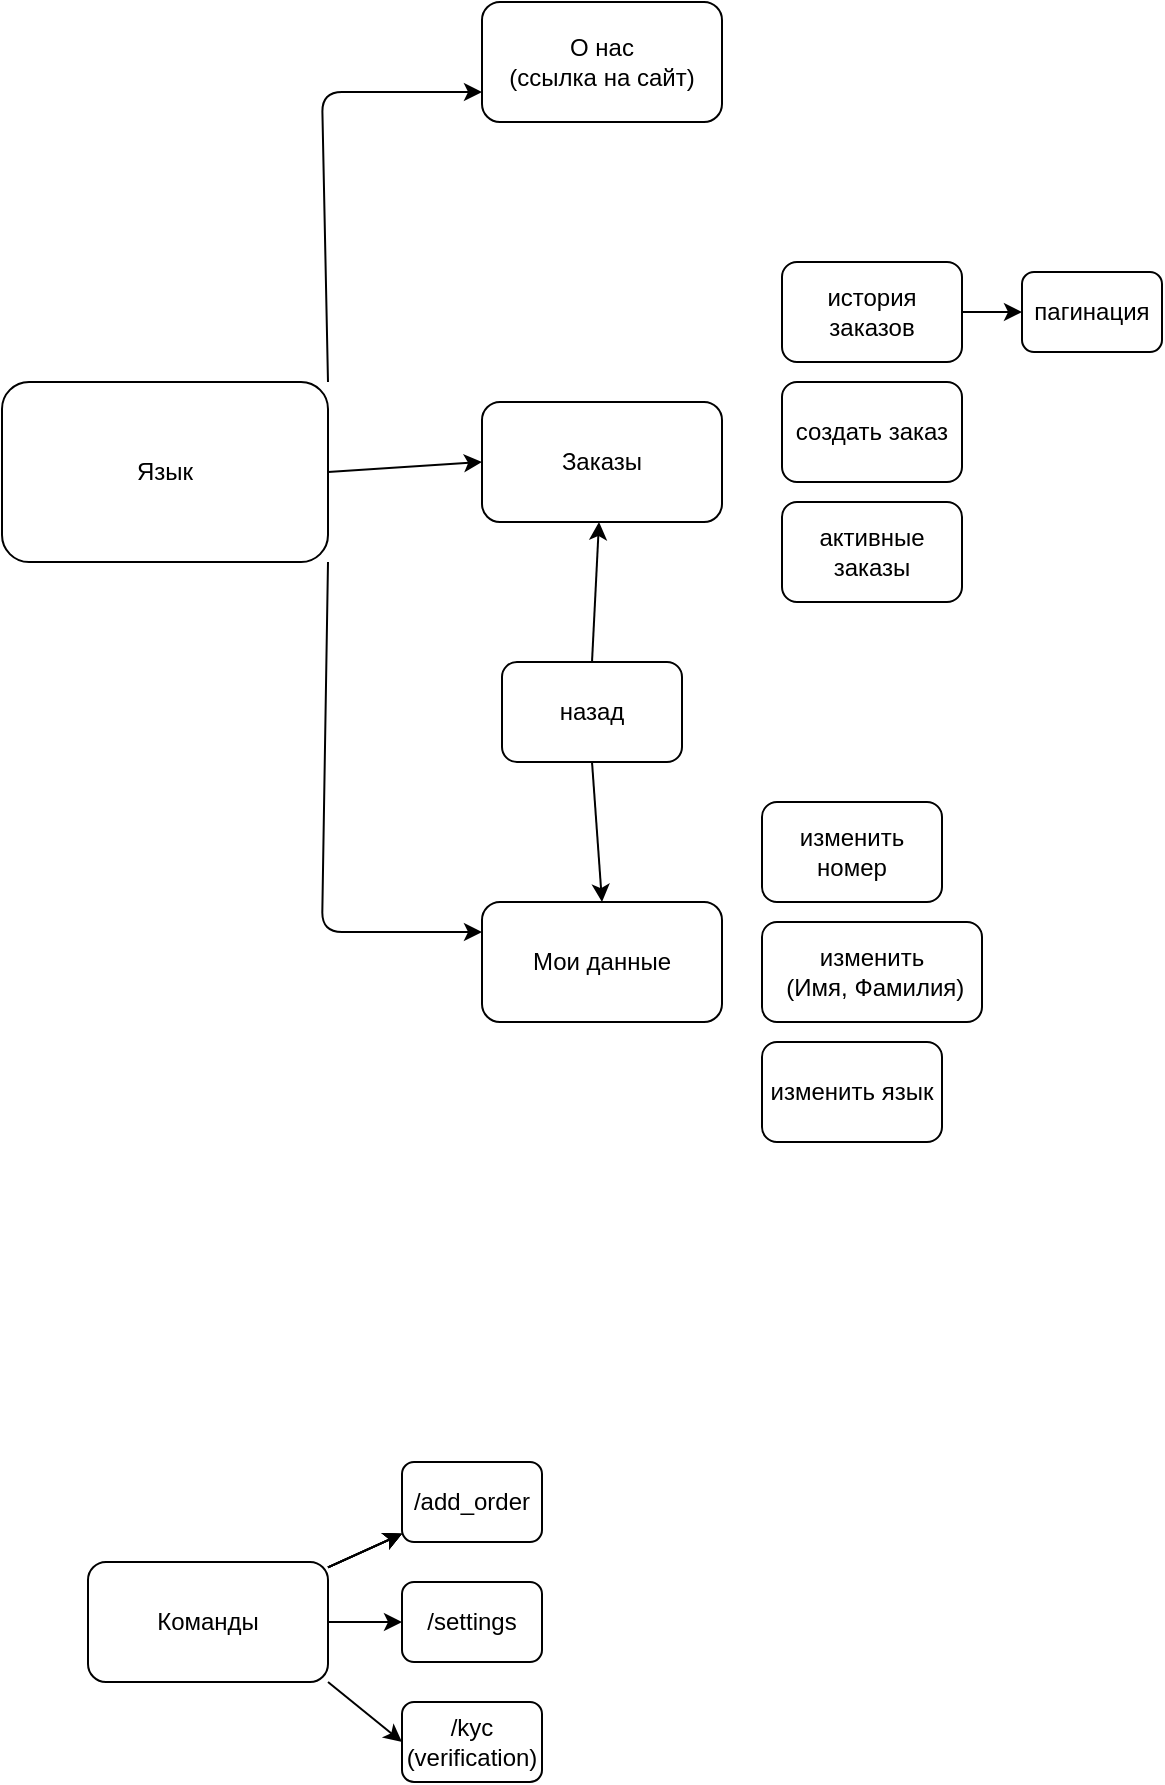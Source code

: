 <mxfile>
    <diagram id="asGNhNx-qKPK_OiEzLz4" name="Page-1">
        <mxGraphModel dx="1243" dy="706" grid="1" gridSize="10" guides="1" tooltips="1" connect="1" arrows="1" fold="1" page="1" pageScale="1" pageWidth="850" pageHeight="1100" math="0" shadow="0">
            <root>
                <mxCell id="0"/>
                <mxCell id="1" parent="0"/>
                <mxCell id="7" value="Заказы" style="rounded=1;whiteSpace=wrap;html=1;" parent="1" vertex="1">
                    <mxGeometry x="240" y="340" width="120" height="60" as="geometry"/>
                </mxCell>
                <mxCell id="8" value="Мои данные" style="rounded=1;whiteSpace=wrap;html=1;" parent="1" vertex="1">
                    <mxGeometry x="240" y="590" width="120" height="60" as="geometry"/>
                </mxCell>
                <mxCell id="20" style="edgeStyle=none;html=1;exitX=1;exitY=0;exitDx=0;exitDy=0;entryX=0;entryY=0.75;entryDx=0;entryDy=0;" parent="1" source="9" target="10" edge="1">
                    <mxGeometry relative="1" as="geometry">
                        <Array as="points">
                            <mxPoint x="160" y="185"/>
                        </Array>
                    </mxGeometry>
                </mxCell>
                <mxCell id="21" style="edgeStyle=none;html=1;exitX=1;exitY=0.5;exitDx=0;exitDy=0;entryX=0;entryY=0.5;entryDx=0;entryDy=0;" parent="1" source="9" target="7" edge="1">
                    <mxGeometry relative="1" as="geometry"/>
                </mxCell>
                <mxCell id="22" style="edgeStyle=none;html=1;exitX=1;exitY=1;exitDx=0;exitDy=0;entryX=0;entryY=0.25;entryDx=0;entryDy=0;" parent="1" source="9" target="8" edge="1">
                    <mxGeometry relative="1" as="geometry">
                        <Array as="points">
                            <mxPoint x="160" y="605"/>
                        </Array>
                    </mxGeometry>
                </mxCell>
                <mxCell id="9" value="Язык" style="rounded=1;whiteSpace=wrap;html=1;" parent="1" vertex="1">
                    <mxGeometry y="330" width="163" height="90" as="geometry"/>
                </mxCell>
                <mxCell id="10" value="О нас&lt;br&gt;(ссылка на сайт)" style="rounded=1;whiteSpace=wrap;html=1;" parent="1" vertex="1">
                    <mxGeometry x="240" y="140" width="120" height="60" as="geometry"/>
                </mxCell>
                <mxCell id="11" value="изменить язык" style="rounded=1;whiteSpace=wrap;html=1;" parent="1" vertex="1">
                    <mxGeometry x="380" y="660" width="90" height="50" as="geometry"/>
                </mxCell>
                <mxCell id="12" value="активные заказы" style="rounded=1;whiteSpace=wrap;html=1;" parent="1" vertex="1">
                    <mxGeometry x="390" y="390" width="90" height="50" as="geometry"/>
                </mxCell>
                <mxCell id="13" value="изменить номер" style="rounded=1;whiteSpace=wrap;html=1;" parent="1" vertex="1">
                    <mxGeometry x="380" y="540" width="90" height="50" as="geometry"/>
                </mxCell>
                <mxCell id="16" value="создать заказ" style="rounded=1;whiteSpace=wrap;html=1;" parent="1" vertex="1">
                    <mxGeometry x="390" y="330" width="90" height="50" as="geometry"/>
                </mxCell>
                <mxCell id="27" value="" style="edgeStyle=none;html=1;" parent="1" source="17" target="26" edge="1">
                    <mxGeometry relative="1" as="geometry"/>
                </mxCell>
                <mxCell id="17" value="история заказов" style="rounded=1;whiteSpace=wrap;html=1;" parent="1" vertex="1">
                    <mxGeometry x="390" y="270" width="90" height="50" as="geometry"/>
                </mxCell>
                <mxCell id="18" value="изменить&lt;br&gt;&amp;nbsp;(Имя, Фамилия)" style="rounded=1;whiteSpace=wrap;html=1;" parent="1" vertex="1">
                    <mxGeometry x="380" y="600" width="110" height="50" as="geometry"/>
                </mxCell>
                <mxCell id="24" style="edgeStyle=none;html=1;exitX=0.5;exitY=0;exitDx=0;exitDy=0;" parent="1" source="23" target="7" edge="1">
                    <mxGeometry relative="1" as="geometry"/>
                </mxCell>
                <mxCell id="25" style="edgeStyle=none;html=1;exitX=0.5;exitY=1;exitDx=0;exitDy=0;entryX=0.5;entryY=0;entryDx=0;entryDy=0;" parent="1" source="23" target="8" edge="1">
                    <mxGeometry relative="1" as="geometry"/>
                </mxCell>
                <mxCell id="23" value="назад" style="rounded=1;whiteSpace=wrap;html=1;" parent="1" vertex="1">
                    <mxGeometry x="250" y="470" width="90" height="50" as="geometry"/>
                </mxCell>
                <mxCell id="26" value="пагинация" style="whiteSpace=wrap;html=1;rounded=1;" parent="1" vertex="1">
                    <mxGeometry x="510" y="275" width="70" height="40" as="geometry"/>
                </mxCell>
                <mxCell id="35" value="" style="edgeStyle=none;html=1;" parent="1" source="33" target="34" edge="1">
                    <mxGeometry relative="1" as="geometry"/>
                </mxCell>
                <mxCell id="36" value="" style="edgeStyle=none;html=1;" parent="1" source="33" target="34" edge="1">
                    <mxGeometry relative="1" as="geometry"/>
                </mxCell>
                <mxCell id="37" value="" style="edgeStyle=none;html=1;" parent="1" source="33" target="34" edge="1">
                    <mxGeometry relative="1" as="geometry"/>
                </mxCell>
                <mxCell id="38" value="" style="edgeStyle=none;html=1;" parent="1" source="33" target="34" edge="1">
                    <mxGeometry relative="1" as="geometry"/>
                </mxCell>
                <mxCell id="43" style="edgeStyle=none;html=1;exitX=1;exitY=1;exitDx=0;exitDy=0;entryX=0;entryY=0.5;entryDx=0;entryDy=0;" parent="1" source="33" target="42" edge="1">
                    <mxGeometry relative="1" as="geometry"/>
                </mxCell>
                <mxCell id="45" style="edgeStyle=none;html=1;exitX=1;exitY=0.5;exitDx=0;exitDy=0;entryX=0;entryY=0.5;entryDx=0;entryDy=0;" parent="1" source="33" target="44" edge="1">
                    <mxGeometry relative="1" as="geometry"/>
                </mxCell>
                <mxCell id="33" value="Кoманды" style="rounded=1;whiteSpace=wrap;html=1;" parent="1" vertex="1">
                    <mxGeometry x="43" y="920" width="120" height="60" as="geometry"/>
                </mxCell>
                <mxCell id="34" value="/add_order" style="whiteSpace=wrap;html=1;rounded=1;" parent="1" vertex="1">
                    <mxGeometry x="200" y="870" width="70" height="40" as="geometry"/>
                </mxCell>
                <mxCell id="42" value="/kyc&lt;br&gt;(verification)" style="whiteSpace=wrap;html=1;rounded=1;" parent="1" vertex="1">
                    <mxGeometry x="200" y="990" width="70" height="40" as="geometry"/>
                </mxCell>
                <mxCell id="44" value="/settings" style="whiteSpace=wrap;html=1;rounded=1;" parent="1" vertex="1">
                    <mxGeometry x="200" y="930" width="70" height="40" as="geometry"/>
                </mxCell>
            </root>
        </mxGraphModel>
    </diagram>
</mxfile>